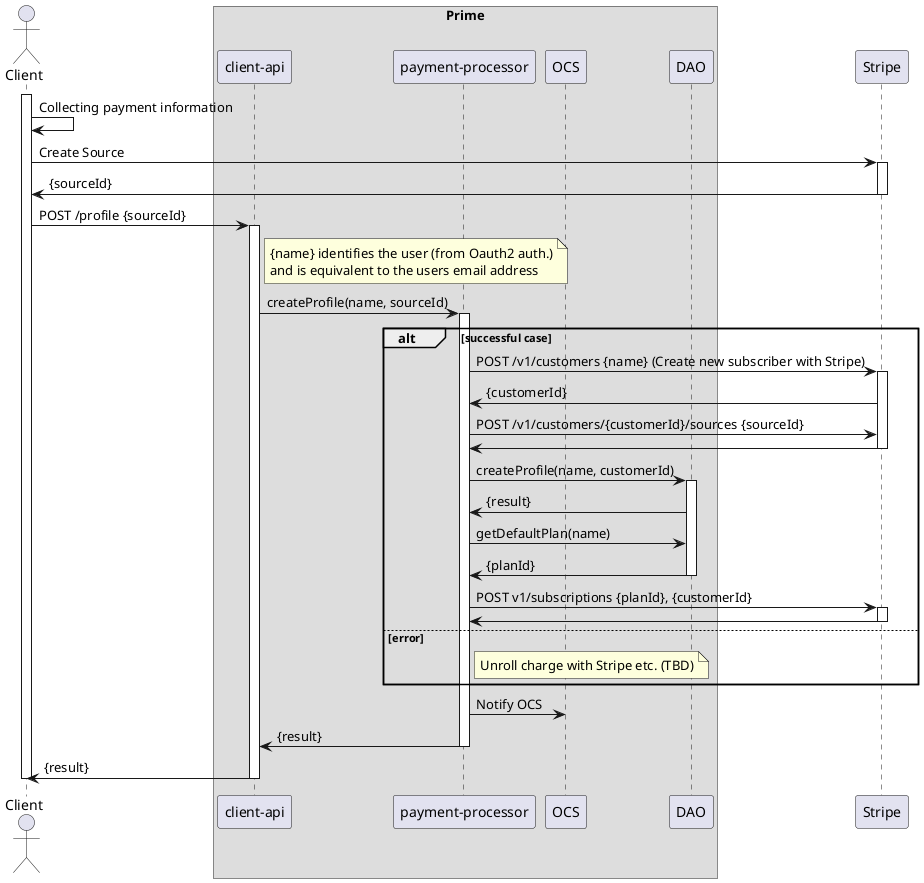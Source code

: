 @startuml

actor Client
participant Client

box "Prime"
    participant "client-api"
    participant "payment-processor"
    participant OCS
    participant DAO
end box
participant Stripe

activate Client
    Client -> Client : Collecting payment information

    Client -> Stripe : Create Source
    activate Stripe
    Stripe -> Client : {sourceId}
    deactivate Stripe

    Client -> "client-api": POST /profile {sourceId}
    activate "client-api"
    note right of "client-api"
       {name} identifies the user (from Oauth2 auth.)
       and is equivalent to the users email address
    end note

    "client-api" -> "payment-processor" : createProfile(name, sourceId)
    activate "payment-processor"

    alt successful case
       "payment-processor" -> Stripe : POST /v1/customers {name} (Create new subscriber with Stripe)
       activate Stripe
       "Stripe" -> "payment-processor" : {customerId}

       "payment-processor" -> Stripe : POST /v1/customers/{customerId}/sources {sourceId}
       "Stripe" -> "payment-processor"
       deactivate Stripe

       "payment-processor" -> DAO : createProfile(name, customerId)
       activate DAO
       DAO -> "payment-processor" : {result}

       "payment-processor" -> DAO : getDefaultPlan(name)
       DAO -> "payment-processor" : {planId}
       deactivate DAO

       "payment-processor" -> Stripe : POST v1/subscriptions {planId}, {customerId}
       activate Stripe
       "Stripe" -> "payment-processor"
       deactivate Stripe

    else error
       note right of "payment-processor" : Unroll charge with Stripe etc. (TBD)

    end

    "payment-processor" -> OCS : Notify OCS

    "payment-processor" -> "client-api" : {result}
    deactivate "payment-processor"

    "client-api" -> Client : {result}
    deactivate "client-api"

deactivate Client

@enduml
